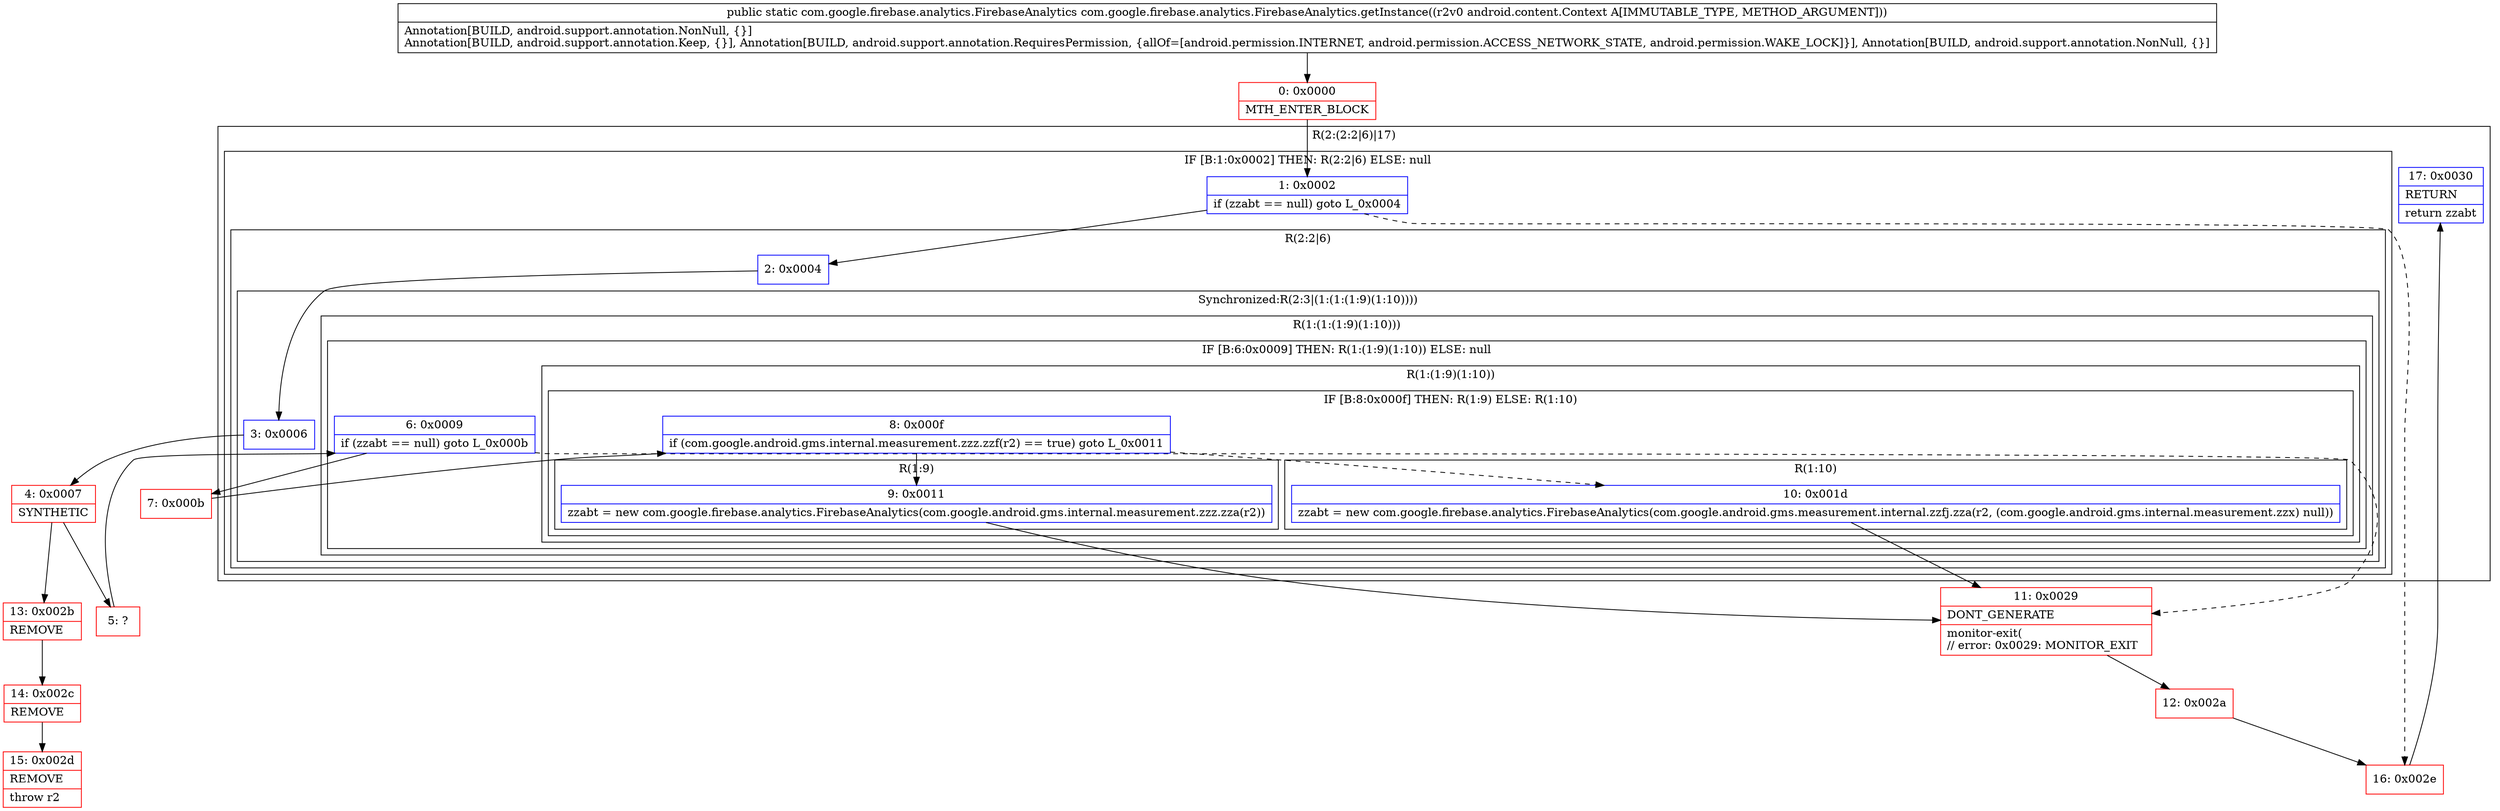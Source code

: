 digraph "CFG forcom.google.firebase.analytics.FirebaseAnalytics.getInstance(Landroid\/content\/Context;)Lcom\/google\/firebase\/analytics\/FirebaseAnalytics;" {
subgraph cluster_Region_196512701 {
label = "R(2:(2:2|6)|17)";
node [shape=record,color=blue];
subgraph cluster_IfRegion_1132760083 {
label = "IF [B:1:0x0002] THEN: R(2:2|6) ELSE: null";
node [shape=record,color=blue];
Node_1 [shape=record,label="{1\:\ 0x0002|if (zzabt == null) goto L_0x0004\l}"];
subgraph cluster_Region_372565024 {
label = "R(2:2|6)";
node [shape=record,color=blue];
Node_2 [shape=record,label="{2\:\ 0x0004}"];
subgraph cluster_SynchronizedRegion_249334687 {
label = "Synchronized:R(2:3|(1:(1:(1:9)(1:10))))";
node [shape=record,color=blue];
Node_3 [shape=record,label="{3\:\ 0x0006}"];
subgraph cluster_Region_822612634 {
label = "R(1:(1:(1:9)(1:10)))";
node [shape=record,color=blue];
subgraph cluster_IfRegion_1443624124 {
label = "IF [B:6:0x0009] THEN: R(1:(1:9)(1:10)) ELSE: null";
node [shape=record,color=blue];
Node_6 [shape=record,label="{6\:\ 0x0009|if (zzabt == null) goto L_0x000b\l}"];
subgraph cluster_Region_1731137465 {
label = "R(1:(1:9)(1:10))";
node [shape=record,color=blue];
subgraph cluster_IfRegion_231076016 {
label = "IF [B:8:0x000f] THEN: R(1:9) ELSE: R(1:10)";
node [shape=record,color=blue];
Node_8 [shape=record,label="{8\:\ 0x000f|if (com.google.android.gms.internal.measurement.zzz.zzf(r2) == true) goto L_0x0011\l}"];
subgraph cluster_Region_2091429712 {
label = "R(1:9)";
node [shape=record,color=blue];
Node_9 [shape=record,label="{9\:\ 0x0011|zzabt = new com.google.firebase.analytics.FirebaseAnalytics(com.google.android.gms.internal.measurement.zzz.zza(r2))\l}"];
}
subgraph cluster_Region_1963919981 {
label = "R(1:10)";
node [shape=record,color=blue];
Node_10 [shape=record,label="{10\:\ 0x001d|zzabt = new com.google.firebase.analytics.FirebaseAnalytics(com.google.android.gms.measurement.internal.zzfj.zza(r2, (com.google.android.gms.internal.measurement.zzx) null))\l}"];
}
}
}
}
}
}
}
}
Node_17 [shape=record,label="{17\:\ 0x0030|RETURN\l|return zzabt\l}"];
}
Node_0 [shape=record,color=red,label="{0\:\ 0x0000|MTH_ENTER_BLOCK\l}"];
Node_4 [shape=record,color=red,label="{4\:\ 0x0007|SYNTHETIC\l}"];
Node_5 [shape=record,color=red,label="{5\:\ ?}"];
Node_7 [shape=record,color=red,label="{7\:\ 0x000b}"];
Node_11 [shape=record,color=red,label="{11\:\ 0x0029|DONT_GENERATE\l|monitor\-exit(\l\/\/ error: 0x0029: MONITOR_EXIT  \l}"];
Node_12 [shape=record,color=red,label="{12\:\ 0x002a}"];
Node_13 [shape=record,color=red,label="{13\:\ 0x002b|REMOVE\l}"];
Node_14 [shape=record,color=red,label="{14\:\ 0x002c|REMOVE\l}"];
Node_15 [shape=record,color=red,label="{15\:\ 0x002d|REMOVE\l|throw r2\l}"];
Node_16 [shape=record,color=red,label="{16\:\ 0x002e}"];
MethodNode[shape=record,label="{public static com.google.firebase.analytics.FirebaseAnalytics com.google.firebase.analytics.FirebaseAnalytics.getInstance((r2v0 android.content.Context A[IMMUTABLE_TYPE, METHOD_ARGUMENT]))  | Annotation[BUILD, android.support.annotation.NonNull, \{\}]\lAnnotation[BUILD, android.support.annotation.Keep, \{\}], Annotation[BUILD, android.support.annotation.RequiresPermission, \{allOf=[android.permission.INTERNET, android.permission.ACCESS_NETWORK_STATE, android.permission.WAKE_LOCK]\}], Annotation[BUILD, android.support.annotation.NonNull, \{\}]\l}"];
MethodNode -> Node_0;
Node_1 -> Node_2;
Node_1 -> Node_16[style=dashed];
Node_2 -> Node_3;
Node_3 -> Node_4;
Node_6 -> Node_7;
Node_6 -> Node_11[style=dashed];
Node_8 -> Node_9;
Node_8 -> Node_10[style=dashed];
Node_9 -> Node_11;
Node_10 -> Node_11;
Node_0 -> Node_1;
Node_4 -> Node_5;
Node_4 -> Node_13;
Node_5 -> Node_6;
Node_7 -> Node_8;
Node_11 -> Node_12;
Node_12 -> Node_16;
Node_13 -> Node_14;
Node_14 -> Node_15;
Node_16 -> Node_17;
}

